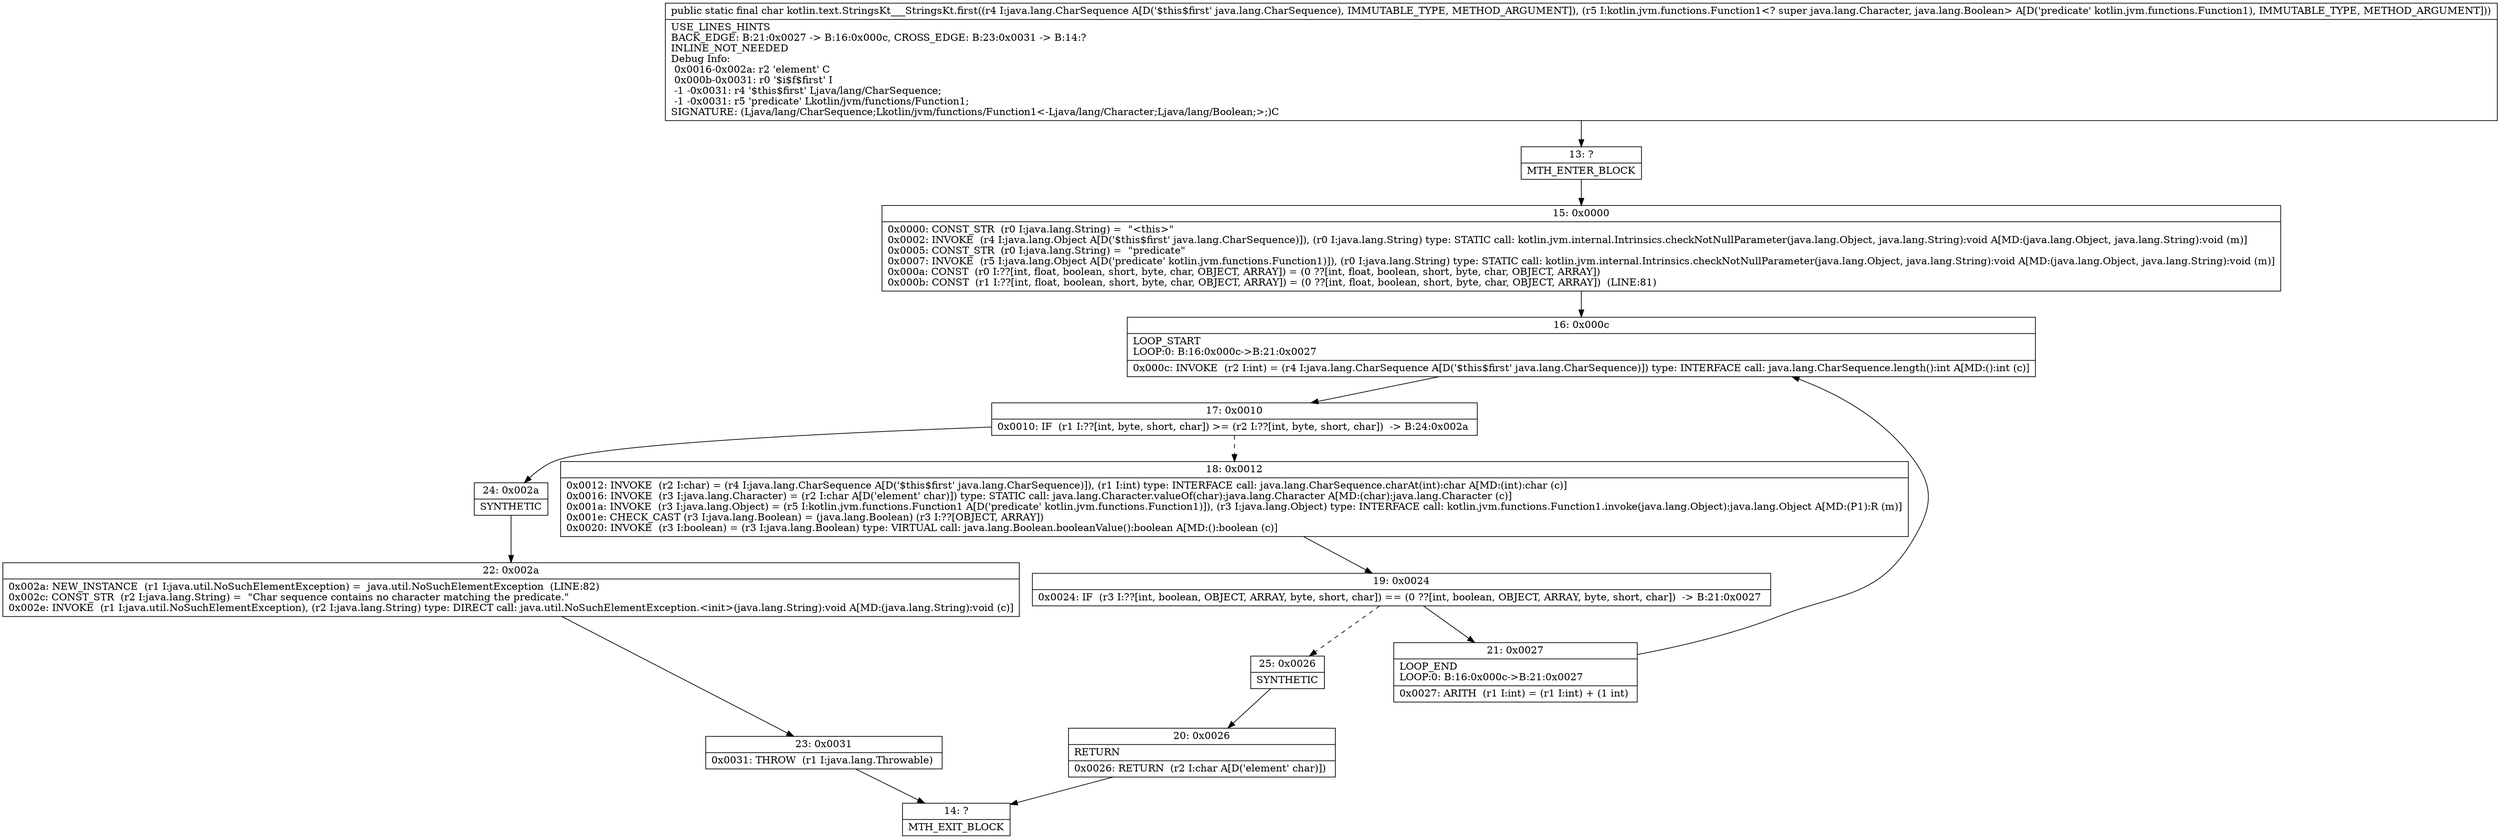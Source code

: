digraph "CFG forkotlin.text.StringsKt___StringsKt.first(Ljava\/lang\/CharSequence;Lkotlin\/jvm\/functions\/Function1;)C" {
Node_13 [shape=record,label="{13\:\ ?|MTH_ENTER_BLOCK\l}"];
Node_15 [shape=record,label="{15\:\ 0x0000|0x0000: CONST_STR  (r0 I:java.lang.String) =  \"\<this\>\" \l0x0002: INVOKE  (r4 I:java.lang.Object A[D('$this$first' java.lang.CharSequence)]), (r0 I:java.lang.String) type: STATIC call: kotlin.jvm.internal.Intrinsics.checkNotNullParameter(java.lang.Object, java.lang.String):void A[MD:(java.lang.Object, java.lang.String):void (m)]\l0x0005: CONST_STR  (r0 I:java.lang.String) =  \"predicate\" \l0x0007: INVOKE  (r5 I:java.lang.Object A[D('predicate' kotlin.jvm.functions.Function1)]), (r0 I:java.lang.String) type: STATIC call: kotlin.jvm.internal.Intrinsics.checkNotNullParameter(java.lang.Object, java.lang.String):void A[MD:(java.lang.Object, java.lang.String):void (m)]\l0x000a: CONST  (r0 I:??[int, float, boolean, short, byte, char, OBJECT, ARRAY]) = (0 ??[int, float, boolean, short, byte, char, OBJECT, ARRAY]) \l0x000b: CONST  (r1 I:??[int, float, boolean, short, byte, char, OBJECT, ARRAY]) = (0 ??[int, float, boolean, short, byte, char, OBJECT, ARRAY])  (LINE:81)\l}"];
Node_16 [shape=record,label="{16\:\ 0x000c|LOOP_START\lLOOP:0: B:16:0x000c\-\>B:21:0x0027\l|0x000c: INVOKE  (r2 I:int) = (r4 I:java.lang.CharSequence A[D('$this$first' java.lang.CharSequence)]) type: INTERFACE call: java.lang.CharSequence.length():int A[MD:():int (c)]\l}"];
Node_17 [shape=record,label="{17\:\ 0x0010|0x0010: IF  (r1 I:??[int, byte, short, char]) \>= (r2 I:??[int, byte, short, char])  \-\> B:24:0x002a \l}"];
Node_18 [shape=record,label="{18\:\ 0x0012|0x0012: INVOKE  (r2 I:char) = (r4 I:java.lang.CharSequence A[D('$this$first' java.lang.CharSequence)]), (r1 I:int) type: INTERFACE call: java.lang.CharSequence.charAt(int):char A[MD:(int):char (c)]\l0x0016: INVOKE  (r3 I:java.lang.Character) = (r2 I:char A[D('element' char)]) type: STATIC call: java.lang.Character.valueOf(char):java.lang.Character A[MD:(char):java.lang.Character (c)]\l0x001a: INVOKE  (r3 I:java.lang.Object) = (r5 I:kotlin.jvm.functions.Function1 A[D('predicate' kotlin.jvm.functions.Function1)]), (r3 I:java.lang.Object) type: INTERFACE call: kotlin.jvm.functions.Function1.invoke(java.lang.Object):java.lang.Object A[MD:(P1):R (m)]\l0x001e: CHECK_CAST (r3 I:java.lang.Boolean) = (java.lang.Boolean) (r3 I:??[OBJECT, ARRAY]) \l0x0020: INVOKE  (r3 I:boolean) = (r3 I:java.lang.Boolean) type: VIRTUAL call: java.lang.Boolean.booleanValue():boolean A[MD:():boolean (c)]\l}"];
Node_19 [shape=record,label="{19\:\ 0x0024|0x0024: IF  (r3 I:??[int, boolean, OBJECT, ARRAY, byte, short, char]) == (0 ??[int, boolean, OBJECT, ARRAY, byte, short, char])  \-\> B:21:0x0027 \l}"];
Node_21 [shape=record,label="{21\:\ 0x0027|LOOP_END\lLOOP:0: B:16:0x000c\-\>B:21:0x0027\l|0x0027: ARITH  (r1 I:int) = (r1 I:int) + (1 int) \l}"];
Node_25 [shape=record,label="{25\:\ 0x0026|SYNTHETIC\l}"];
Node_20 [shape=record,label="{20\:\ 0x0026|RETURN\l|0x0026: RETURN  (r2 I:char A[D('element' char)]) \l}"];
Node_14 [shape=record,label="{14\:\ ?|MTH_EXIT_BLOCK\l}"];
Node_24 [shape=record,label="{24\:\ 0x002a|SYNTHETIC\l}"];
Node_22 [shape=record,label="{22\:\ 0x002a|0x002a: NEW_INSTANCE  (r1 I:java.util.NoSuchElementException) =  java.util.NoSuchElementException  (LINE:82)\l0x002c: CONST_STR  (r2 I:java.lang.String) =  \"Char sequence contains no character matching the predicate.\" \l0x002e: INVOKE  (r1 I:java.util.NoSuchElementException), (r2 I:java.lang.String) type: DIRECT call: java.util.NoSuchElementException.\<init\>(java.lang.String):void A[MD:(java.lang.String):void (c)]\l}"];
Node_23 [shape=record,label="{23\:\ 0x0031|0x0031: THROW  (r1 I:java.lang.Throwable) \l}"];
MethodNode[shape=record,label="{public static final char kotlin.text.StringsKt___StringsKt.first((r4 I:java.lang.CharSequence A[D('$this$first' java.lang.CharSequence), IMMUTABLE_TYPE, METHOD_ARGUMENT]), (r5 I:kotlin.jvm.functions.Function1\<? super java.lang.Character, java.lang.Boolean\> A[D('predicate' kotlin.jvm.functions.Function1), IMMUTABLE_TYPE, METHOD_ARGUMENT]))  | USE_LINES_HINTS\lBACK_EDGE: B:21:0x0027 \-\> B:16:0x000c, CROSS_EDGE: B:23:0x0031 \-\> B:14:?\lINLINE_NOT_NEEDED\lDebug Info:\l  0x0016\-0x002a: r2 'element' C\l  0x000b\-0x0031: r0 '$i$f$first' I\l  \-1 \-0x0031: r4 '$this$first' Ljava\/lang\/CharSequence;\l  \-1 \-0x0031: r5 'predicate' Lkotlin\/jvm\/functions\/Function1;\lSIGNATURE: (Ljava\/lang\/CharSequence;Lkotlin\/jvm\/functions\/Function1\<\-Ljava\/lang\/Character;Ljava\/lang\/Boolean;\>;)C\l}"];
MethodNode -> Node_13;Node_13 -> Node_15;
Node_15 -> Node_16;
Node_16 -> Node_17;
Node_17 -> Node_18[style=dashed];
Node_17 -> Node_24;
Node_18 -> Node_19;
Node_19 -> Node_21;
Node_19 -> Node_25[style=dashed];
Node_21 -> Node_16;
Node_25 -> Node_20;
Node_20 -> Node_14;
Node_24 -> Node_22;
Node_22 -> Node_23;
Node_23 -> Node_14;
}

